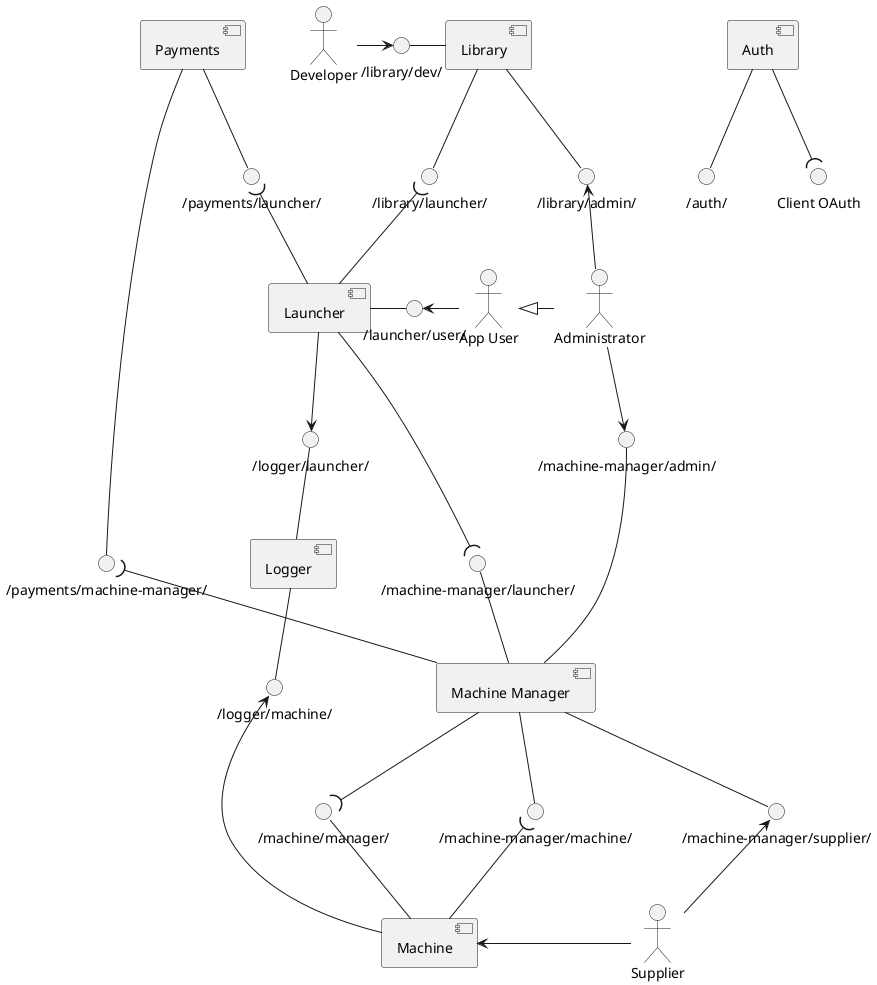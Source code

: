 @startuml

skinparam componentStyle uml2

skinparam actor {
    BackgroundColor<<Machine>> Brown
}

actor "App User" as AU
actor Developer as AD
actor Supplier as AS
actor Administrator as AA

AA -le-|> AU

component Launcher as CLa
component Library as CLi
component Logger as CLo
component "Machine Manager" as CM
component Payments as CP
component Machine as CMa
component Auth as CA

interface "/auth/" as ICA
interface "Client OAuth" as ICAOther
interface "/logger/launcher/" as ICLoCLa
interface "/logger/machine/" as ICLoCMa
interface "/machine-manager/machine/" as ICMCMa
interface "/library/admin/" as ICLiAA
interface "/machine-manager/admin/" as ICMAA
interface "/machine-manager/launcher/" as ICMCLa
interface "/library/launcher/" as ICLiCLa
interface "/payments/launcher/" as ICPCLa
interface "/payments/machine-manager/" as ICPCM
interface "/library/dev/" as ICLiAD
interface "/machine-manager/supplier/" as ICMAS
interface "/launcher/user/" as ICLaAU
interface "/machine/manager/" as ICMaCM

CA -do- ICA
CA -do-( ICAOther

AD -ri-> ICLiAD
ICLiAD -ri- CLi

AS -up-> ICMAS
ICMAS -up- CM

AU -le-> ICLaAU
ICLaAU -le- CLa

CLi -do- ICLiCLa
ICLiCLa )-do- CLa

CLa -do-( ICMCLa
ICMCLa -do- CM

CM -do- ICMCMa
ICMCMa )-do- CMa
CM -do-( ICMaCM
ICMaCM -do- CMa

CMa <-ri- AS

CLi -do- ICLiAA
AA -up-> ICLiAA
CM --up- ICMAA
AA -do-> ICMAA

CP -do- ICPCLa
ICPCLa )-do- CLa

CP -do- ICPCM
CM -up-( ICPCM

CLa -do-> ICLoCLa
ICLoCLa -do- CLo
CLo -do- ICLoCMa
ICLoCMa <-do- CMa

@enduml